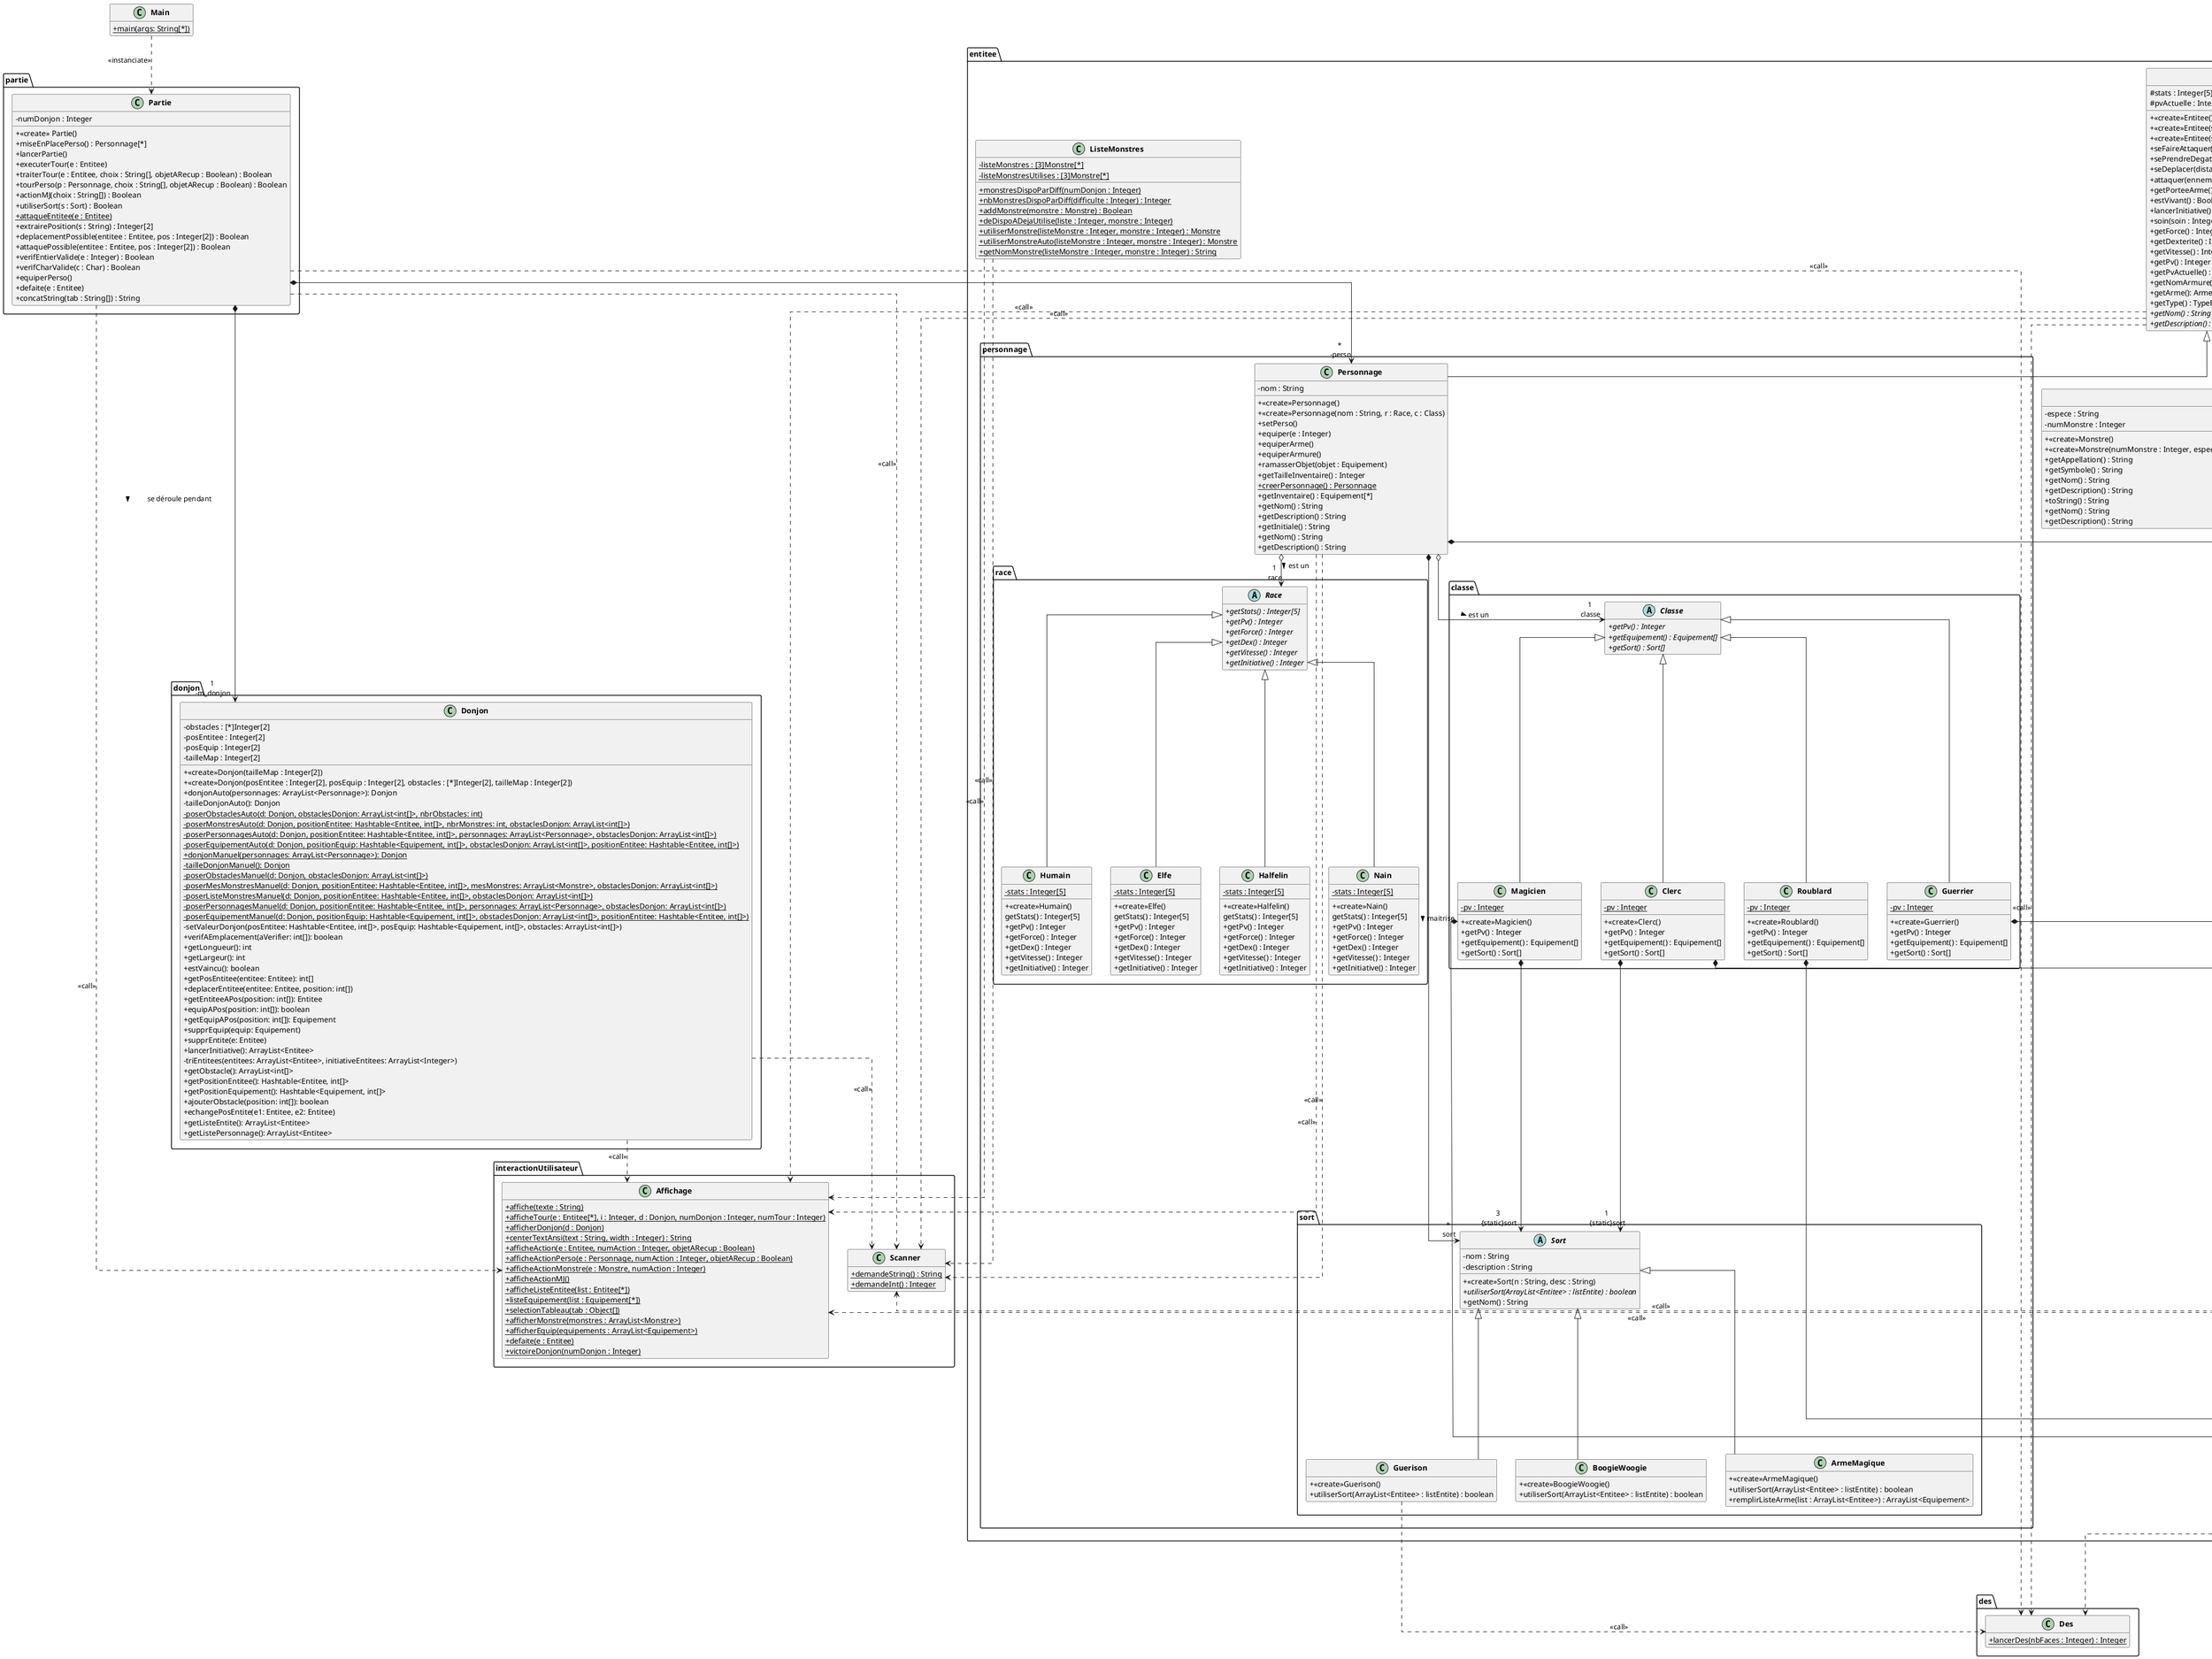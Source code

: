 @startuml

skinparam linetype ortho
skinparam classAttributeIconSize 0
skinparam classFontStyle Bold
hide empty members
package interactionUtilisateur
{
    class Affichage
    {
        +{static}affiche(texte : String)
        +{static}afficheTour(e : Entitee[*], i : Integer, d : Donjon, numDonjon : Integer, numTour : Integer)
        +{static}afficherDonjon(d : Donjon)
        +{static}centerTextAnsi(text : String, width : Integer) : String
        +{static}afficheAction(e : Entitee, numAction : Integer, objetARecup : Boolean)
        +{static}afficheActionPerso(e : Personnage, numAction : Integer, objetARecup : Boolean)
        +{static}afficheActionMonstre(e : Monstre, numAction : Integer)
        +{static}afficheActionMJ()
        +{static}afficheListeEntitee(list : Entitee[*])
        +{static}listeEquipement(list : Equipement[*])
        +{static}selectionTableau(tab : Object[])
        +{static}afficherMonstre(monstres : ArrayList<Monstre>)
        +{static}afficherEquip(equipements : ArrayList<Equipement>)
        +{static}defaite(e : Entitee)
        +{static}victoireDonjon(numDonjon : Integer)

    }
    class Scanner
    {
        +{static}demandeString() : String
        +{static}demandeInt() : Integer
    }
}
package des
{
    class Des
    {
        +{static}lancerDes(nbFaces : Integer) : Integer
    }
}
package donjon
{
    class Donjon
    {
        -obstacles : [*]Integer[2]
            ' Je ne sais pas vraiment comment indiquer une liste de liste d'entiers
        -posEntitee : Integer[2]
            ' posEntitee est un Dictionnaire dont la clé est une Entitee
        -posEquip : Integer[2]
            ' posEquipe est un Dictionnaire dont la clé est un Equipement
        -tailleMap : Integer[2]

        +<<create>>Donjon(tailleMap : Integer[2])
        +<<create>>Donjon(posEntitee : Integer[2], posEquip : Integer[2], obstacles : [*]Integer[2], tailleMap : Integer[2])
        + donjonAuto(personnages: ArrayList<Personnage>): Donjon
        - tailleDonjonAuto(): Donjon
        - {static}poserObstaclesAuto(d: Donjon, obstaclesDonjon: ArrayList<int[]>, nbrObstacles: int)
        - {static}poserMonstresAuto(d: Donjon, positionEntitee: Hashtable<Entitee, int[]>, nbrMonstres: int, obstaclesDonjon: ArrayList<int[]>)
        - {static}poserPersonnagesAuto(d: Donjon, positionEntitee: Hashtable<Entitee, int[]>, personnages: ArrayList<Personnage>, obstaclesDonjon: ArrayList<int[]>)
        - {static}poserEquipementAuto(d: Donjon, positionEquip: Hashtable<Equipement, int[]>, obstaclesDonjon: ArrayList<int[]>, positionEntitee: Hashtable<Entitee, int[]>)
        + {static}donjonManuel(personnages: ArrayList<Personnage>): Donjon
        - {static}tailleDonjonManuel(): Donjon
        - {static}poserObstaclesManuel(d: Donjon, obstaclesDonjon: ArrayList<int[]>)
        - {static}poserMesMonstresManuel(d: Donjon, positionEntitee: Hashtable<Entitee, int[]>, mesMonstres: ArrayList<Monstre>, obstaclesDonjon: ArrayList<int[]>)
        - {static}poserListeMonstresManuel(d: Donjon, positionEntitee: Hashtable<Entitee, int[]>, obstaclesDonjon: ArrayList<int[]>)
        - {static}poserPersonnagesManuel(d: Donjon, positionEntitee: Hashtable<Entitee, int[]>, personnages: ArrayList<Personnage>, obstaclesDonjon: ArrayList<int[]>)
        - {static}poserEquipementManuel(d: Donjon, positionEquip: Hashtable<Equipement, int[]>, obstaclesDonjon: ArrayList<int[]>, positionEntitee: Hashtable<Entitee, int[]>)
        - setValeurDonjon(posEntitee: Hashtable<Entitee, int[]>, posEquip: Hashtable<Equipement, int[]>, obstacles: ArrayList<int[]>)
        + verifAEmplacement(aVerifier: int[]): boolean
        + getLongueur(): int
        + getLargeur(): int
        + estVaincu(): boolean
        + getPosEntitee(entitee: Entitee): int[]
        + deplacerEntitee(entitee: Entitee, position: int[])
        + getEntiteeAPos(position: int[]): Entitee
        + equipAPos(position: int[]): boolean
        + getEquipAPos(position: int[]): Equipement
        + supprEquip(equip: Equipement)
        + supprEntite(e: Entitee)
        + lancerInitiative(): ArrayList<Entitee>
        - triEntitees(entitees: ArrayList<Entitee>, initiativeEntitees: ArrayList<Integer>)
        + getObstacle(): ArrayList<int[]>
        + getPositionEntitee(): Hashtable<Entitee, int[]>
        + getPositionEquipement(): Hashtable<Equipement, int[]>
        + ajouterObstacle(position: int[]): boolean
        + echangePosEntite(e1: Entitee, e2: Entitee)
        + getListeEntite(): ArrayList<Entitee>
        + getListePersonnage(): ArrayList<Entitee>
    }
    Donjon ..> Affichage : "<<call>>"
    Donjon ..> Scanner : "<<call>>"
}
package entitee
{
    abstract class Entitee
    {
        #stats : Integer[5]
        #pvActuelle : Integer
        +<<create>>Entitee()
        +<<create>>Entitee(s : int[5])
        +<<create>>Entitee(s : Integer[5], e : Equipement[2])
        +seFaireAttaquer(jetAttaque : Integer) : Boolean
        +sePrendreDegats(degats : Integer)
        +seDeplacer(distance : Integer) : Boolean
        +attaquer(ennemie : Entitee)
        +getPorteeArme() : Integer
        +estVivant() : Boolean
        +lancerInitiative() : Integer
        +soin(soin : Integer)
        +getForce() : Integer
        +getDexterite() : Integer
        +getVitesse() : Integer
        +getPv() : Integer
        +getPvActuelle() : Integer
        +getNomArmure() : String
        +getArme(): Arme
        +getType() : TypeEntitee
        +{abstract}getNom() : String
        +{abstract}getDescription() : String
    }
    Entitee ..> Affichage : "<<call>>"
    Entitee ..> Scanner : "<<call>>"
    Entitee ..> Des : "<<call>>"
    Enum TypeEntitee
    {
        PERSONNAGE
        MONSTRE
    }
    package personnage
    {
        class Personnage extends entitee.Entitee
        {
            -nom : String
            +<<create>>Personnage()
            +<<create>>Personnage(nom : String, r : Race, c : Class)
            +setPerso()
            +equiper(e : Integer)
            +equiperArme()
            +equiperArmure()
            +ramasserObjet(objet : Equipement)
            +getTailleInventaire() : Integer
            +{static}creerPersonnage() : Personnage
            +getInventaire() : Equipement[*]
            +getNom() : String
            +getDescription() : String
            +getInitiale() : String
            +getNom() : String
            +getDescription() : String
        }
        Personnage .> Affichage : "<<call>>"
        Personnage .> Scanner : "<<call>>"
        Personnage o-down-> "1\n race" race.Race: est un >
        Personnage o-down-> "1\n classe" classe.Classe: est un >
        Entitee *-right--> "1\n arme" .equipement.arme.Arme: a equiper >
        Entitee *-right--> "1\n armure" .equipement.armure.Armure: a equiper >
        Personnage *-right--> "*\n inventaire" equipement.Equipement: possède >
        Personnage *---> "*\n sort" sort.Sort: maitrise >
        Entitee *-> "1\n type" TypeEntitee
        Package race
        {
            abstract class Race
            {
                +{abstract}getStats() : Integer[5]
                +{abstract}getPv() : Integer
                +{abstract}getForce() : Integer
                +{abstract}getDex() : Integer
                +{abstract}getVitesse() : Integer
                +{abstract}getInitiative() : Integer
            }
            class Nain extends Race
            {
                -{static}stats : Integer[5]
                +<<create>>Nain()
                getStats() : Integer[5]
                +getPv() : Integer
                +getForce() : Integer
                +getDex() : Integer
                +getVitesse() : Integer
                +getInitiative() : Integer
            }
            class  Humain extends Race
            {
                -{static}stats : Integer[5]
                +<<create>>Humain()
                getStats() : Integer[5]
                +getPv() : Integer
                +getForce() : Integer
                +getDex() : Integer
                +getVitesse() : Integer
                +getInitiative() : Integer
            }
            class  Elfe extends Race
            {
                -{static}stats : Integer[5]
                +<<create>>Elfe()
                getStats() : Integer[5]
                +getPv() : Integer
                +getForce() : Integer
                +getDex() : Integer
                +getVitesse() : Integer
                +getInitiative() : Integer
            }
            class  Halfelin extends Race
            {
                -{static}stats : Integer[5]
                +<<create>>Halfelin()
                getStats() : Integer[5]
                +getPv() : Integer
                +getForce() : Integer
                +getDex() : Integer
                +getVitesse() : Integer
                +getInitiative() : Integer
            }
        }
        Package classe
        {
            abstract class Classe
            {
                +{abstract}getPv() : Integer
                +{abstract}getEquipement() : Equipement[]
                +{abstract}getSort() : Sort[]
            }
            class Clerc extends Classe
            {
                -{static} pv : Integer
                +<<create>>Clerc()
                +getPv() : Integer
                +getEquipement() : Equipement[]
                +getSort() : Sort[]
            }
            class Guerrier extends Classe
            {
                -{static} pv : Integer
                +<<create>>Guerrier()
                +getPv() : Integer
                +getEquipement() : Equipement[]
                +getSort() : Sort[]
            }
            class Magicien extends Classe
            {
                -{static} pv : Integer
                +<<create>>Magicien()
                +getPv() : Integer
                +getEquipement() : Equipement[]
                +getSort() : Sort[]
            }
            class Roublard extends Classe
            {
                -{static} pv : Integer
                +<<create>>Roublard()
                +getPv() : Integer
                +getEquipement() : Equipement[]
                +getSort() : Sort[]
            }
            Roublard *--> "2\n {static}equipementBase" .equipement.arme.Arme
            Magicien *--> "2\n {static}equipementBase" .equipement.arme.Arme
            Clerc *--> "3\n{static}equipementBase" .equipement.Equipement
            Guerrier *---> "3\n{static}equipementBase" .equipement.Equipement
            Magicien *--> "3\n {static}sort" .entitee.personnage.sort.Sort
            Clerc *--> "1\n {static}sort" .entitee.personnage.sort.Sort
        }
        package sort
        {
            abstract class Sort
            {
                -nom : String
                -description : String
                +<<create>>Sort(n : String, desc : String)
                +{abstract}utiliserSort(ArrayList<Entitee> : listEntite) : boolean
                +getNom() : String
            }
            class Guerison extends Sort
            {
                +<<create>>Guerison()
                +utiliserSort(ArrayList<Entitee> : listEntite) : boolean
            }
            class BoogieWoogie extends Sort
            {
                +<<create>>BoogieWoogie()
                +utiliserSort(ArrayList<Entitee> : listEntite) : boolean
            }
            class ArmeMagique extends Sort
            {
                +<<create>>ArmeMagique()
                +utiliserSort(ArrayList<Entitee> : listEntite) : boolean
                +remplirListeArme(list : ArrayList<Entitee>) : ArrayList<Equipement>
            }
            Guerison ..> Des : "<<call>>"
        }
    }
    class Monstre extends Entitee
    {
        -espece : String
        -numMonstre : Integer
        +<<create>>Monstre()
        +<<create>>Monstre(numMonstre : Integer, espece : String, stats : Integer[5], Equipement[2] attaqueEtArmure)
        +getAppellation() : String
        +getSymbole() : String
        +getNom() : String
        +getDescription() : String
        +toString() : String
        +getNom() : String
        +getDescription() : String
    }

    class ListeMonstres
    {
        -{static}listeMonstres : [3]Monstre[*]
        -{static}listeMonstresUtilises : [3]Monstre[*]
        +{static}monstresDispoParDiff(numDonjon : Integer)
        +{static}nbMonstresDispoParDiff(difficulte : Integer) : Integer
        +{static}addMonstre(monstre : Monstre) : Boolean
        +{static}deDispoADejaUtilise(liste : Integer, monstre : Integer)
        +{static}utiliserMonstre(listeMonstre : Integer, monstre : Integer) : Monstre
        +{static}utiliserMonstreAuto(listeMonstre : Integer, monstre : Integer) : Monstre
        +{static}getNomMonstre(listeMonstre : Integer, monstre : Integer) : String
    }
    ListeMonstres ..> Affichage : "<<call>>"
    ListeMonstres ..> Scanner : "<<call>>"
}


package equipement
{
    abstract class Equipement
    {
        -nom : String
        -modifStat : Integer[5]
        +<<create>>Equipement(nom : String)
        +getModifStat() : Integer[5]
        +getNom() : String
        +getType() : TypeEquipement
    }
    Enum TypeEquipement
    {
        ARME
        ARMURE
    }
    Equipement *-> "1\n type" TypeEquipement
    class ListeEquipements
    {
        -{static}listeEquipements : [3]Equipement[*]
        -{static}listeEquipementsUtilises : [3]Equipement[*]
        +{static}addEquipement(equipement : Equipement) : Boolean
        +{static}deDispoADejaUtilise(liste : Integer, equip : Integer)
        +{static}utiliserEquipement()
        +{static}utiliserEquipAuto(listeEquip : Integer, equip : Integer) : Equipement
    }

    ListeEquipements .> Affichage : "<<call>>"
    ListeEquipements ..> Scanner : "<<call>>"

    package armure
    {
        Enum Poids
        {
            LEGERE
            LOURD
        }
        class Armure extends equipement.Equipement
        {
            -cA : Integer
            +<<create>>Armure()
            +<<create>>Armure(nom : String, cA : Integer, poids : Poids)
            +getCA() : Integer
        }
        Armure *-> "1\n poid" Poids
    }
    package arme
    {
        Enum TypeCaC
        {
            COURANTE
            GUERRE
        }
        class Arme extends equipement.Equipement
        {
            -nbDesDeg : Integer
            -degats : Integer
            -portee : Integer
            -bonusAttaque : Integer
            -bonusDegat : Integer
            +<<create>>Arme()
            +<<create>>Arme(nom : String, nbDes : Integer, nbFaces : Integer, portee : Integer)
            +<<create>>Arme(nom : String, nbDes : Integer, nbFaces : Integer, type : TypeCaC)
            +getPortee() : Integer
            +infligerDegats() : Integer
            +getDegats() : String
            +quelleStat() : Integer
            +getBonusAttaque() : Integer
        }
        Arme *-> "1\n type"TypeCaC
        Arme ..> Des : "<<call>>"
    }
}

package partie
{
    class Partie
    {
        -numDonjon : Integer
        + <<create>> Partie()
        + miseEnPlacePerso() : Personnage[*]
        + lancerPartie()
        + executerTour(e : Entitee)
        + traiterTour(e : Entitee, choix : String[], objetARecup : Boolean) : Boolean
        + tourPerso(p : Personnage, choix : String[], objetARecup : Boolean) : Boolean
        + actionMJ(choix : String[]) : Boolean
        + utiliserSort(s : Sort) : Boolean
        + {static}attaqueEntitee(e : Entitee)
        + extrairePosition(s : String) : Integer[2]
        + deplacementPossible(entitee : Entitee, pos : Integer[2]) : Boolean
        + attaquePossible(entitee : Entitee, pos : Integer[2]) : Boolean
        + verifEntierValide(e : Integer) : Boolean
        + verifCharValide(c : Char) : Boolean
        + equiperPerso()
        + defaite(e : Entitee)
        + concatString(tab : String[]) : String
    }

    Partie ..> Affichage : "<<call>>"
    Partie ..> Scanner : "<<call>>"
    Partie ..> Des : "<<call>>"
    Partie *-> "1\n -m_donjon" Donjon : \tse déroule pendant \t\t >
    Partie *--> "*\n -perso" entitee.personnage.Personnage
}


    class Main{
            +{static} main(args: String[*])
        }
    Main ..> Partie : "<<instanciate>>"
@enduml